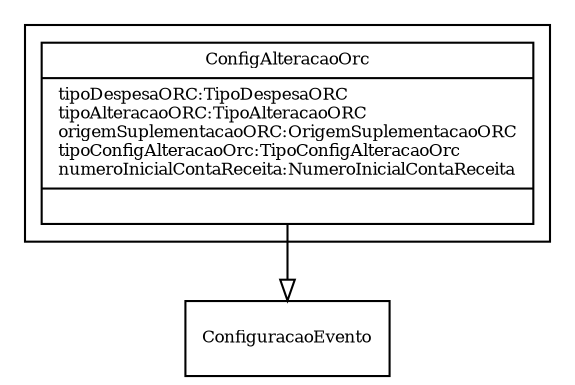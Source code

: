 digraph G{
fontname = "Times-Roman"
fontsize = 8

node [
        fontname = "Times-Roman"
        fontsize = 8
        shape = "record"
]

edge [
        fontname = "Times-Roman"
        fontsize = 8
]

subgraph clusterCONFIGURACAO_DE_ALTERACAO_ORCAMENTARIA
{
ConfigAlteracaoOrc [label = "{ConfigAlteracaoOrc|tipoDespesaORC:TipoDespesaORC\ltipoAlteracaoORC:TipoAlteracaoORC\lorigemSuplementacaoORC:OrigemSuplementacaoORC\ltipoConfigAlteracaoOrc:TipoConfigAlteracaoOrc\lnumeroInicialContaReceita:NumeroInicialContaReceita\l|\l}"]
}
edge [ arrowhead = "empty" headlabel = "" taillabel = ""] ConfigAlteracaoOrc -> ConfiguracaoEvento
}
